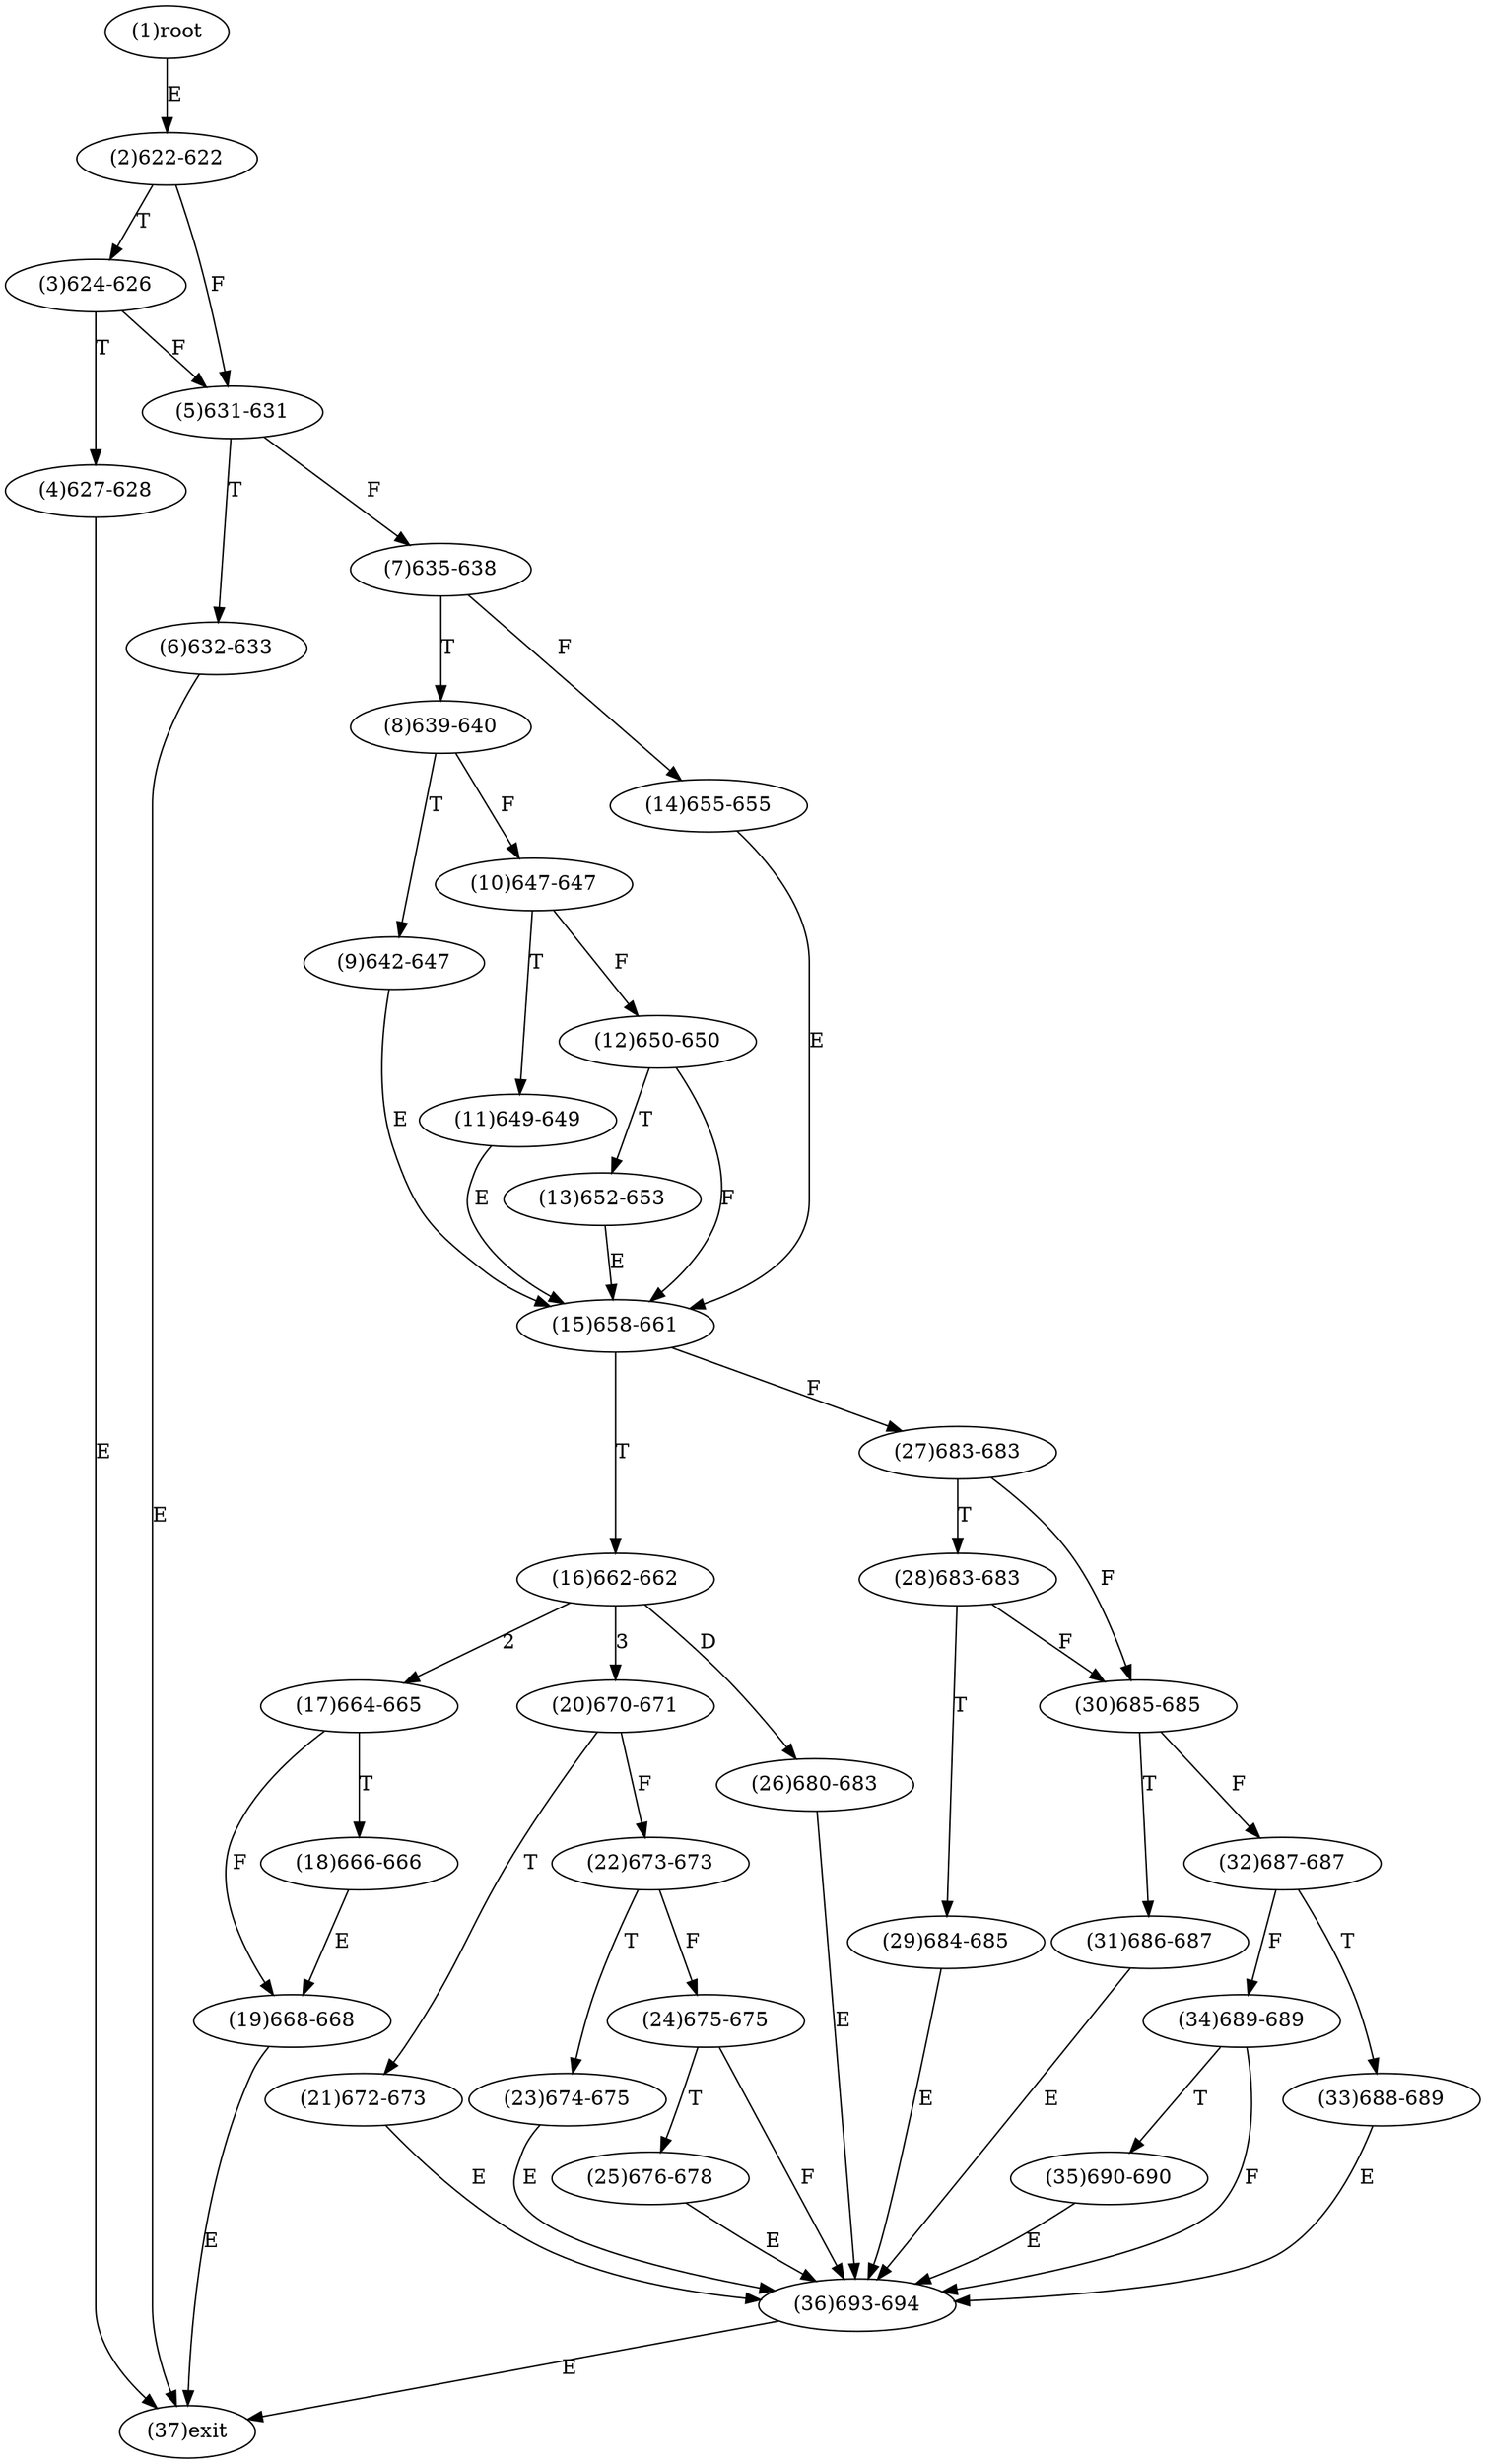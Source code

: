 digraph "" { 
1[ label="(1)root"];
2[ label="(2)622-622"];
3[ label="(3)624-626"];
4[ label="(4)627-628"];
5[ label="(5)631-631"];
6[ label="(6)632-633"];
7[ label="(7)635-638"];
8[ label="(8)639-640"];
9[ label="(9)642-647"];
10[ label="(10)647-647"];
11[ label="(11)649-649"];
12[ label="(12)650-650"];
13[ label="(13)652-653"];
14[ label="(14)655-655"];
15[ label="(15)658-661"];
17[ label="(17)664-665"];
16[ label="(16)662-662"];
19[ label="(19)668-668"];
18[ label="(18)666-666"];
21[ label="(21)672-673"];
20[ label="(20)670-671"];
23[ label="(23)674-675"];
22[ label="(22)673-673"];
25[ label="(25)676-678"];
24[ label="(24)675-675"];
27[ label="(27)683-683"];
26[ label="(26)680-683"];
29[ label="(29)684-685"];
28[ label="(28)683-683"];
31[ label="(31)686-687"];
30[ label="(30)685-685"];
34[ label="(34)689-689"];
35[ label="(35)690-690"];
32[ label="(32)687-687"];
33[ label="(33)688-689"];
36[ label="(36)693-694"];
37[ label="(37)exit"];
1->2[ label="E"];
2->5[ label="F"];
2->3[ label="T"];
3->5[ label="F"];
3->4[ label="T"];
4->37[ label="E"];
5->7[ label="F"];
5->6[ label="T"];
6->37[ label="E"];
7->14[ label="F"];
7->8[ label="T"];
8->10[ label="F"];
8->9[ label="T"];
9->15[ label="E"];
10->12[ label="F"];
10->11[ label="T"];
11->15[ label="E"];
12->15[ label="F"];
12->13[ label="T"];
13->15[ label="E"];
14->15[ label="E"];
15->27[ label="F"];
15->16[ label="T"];
16->17[ label="2"];
16->20[ label="3"];
16->26[ label="D"];
17->19[ label="F"];
17->18[ label="T"];
18->19[ label="E"];
19->37[ label="E"];
20->22[ label="F"];
20->21[ label="T"];
21->36[ label="E"];
22->24[ label="F"];
22->23[ label="T"];
23->36[ label="E"];
24->36[ label="F"];
24->25[ label="T"];
25->36[ label="E"];
26->36[ label="E"];
27->30[ label="F"];
27->28[ label="T"];
28->30[ label="F"];
28->29[ label="T"];
29->36[ label="E"];
30->32[ label="F"];
30->31[ label="T"];
31->36[ label="E"];
32->34[ label="F"];
32->33[ label="T"];
33->36[ label="E"];
34->36[ label="F"];
34->35[ label="T"];
35->36[ label="E"];
36->37[ label="E"];
}